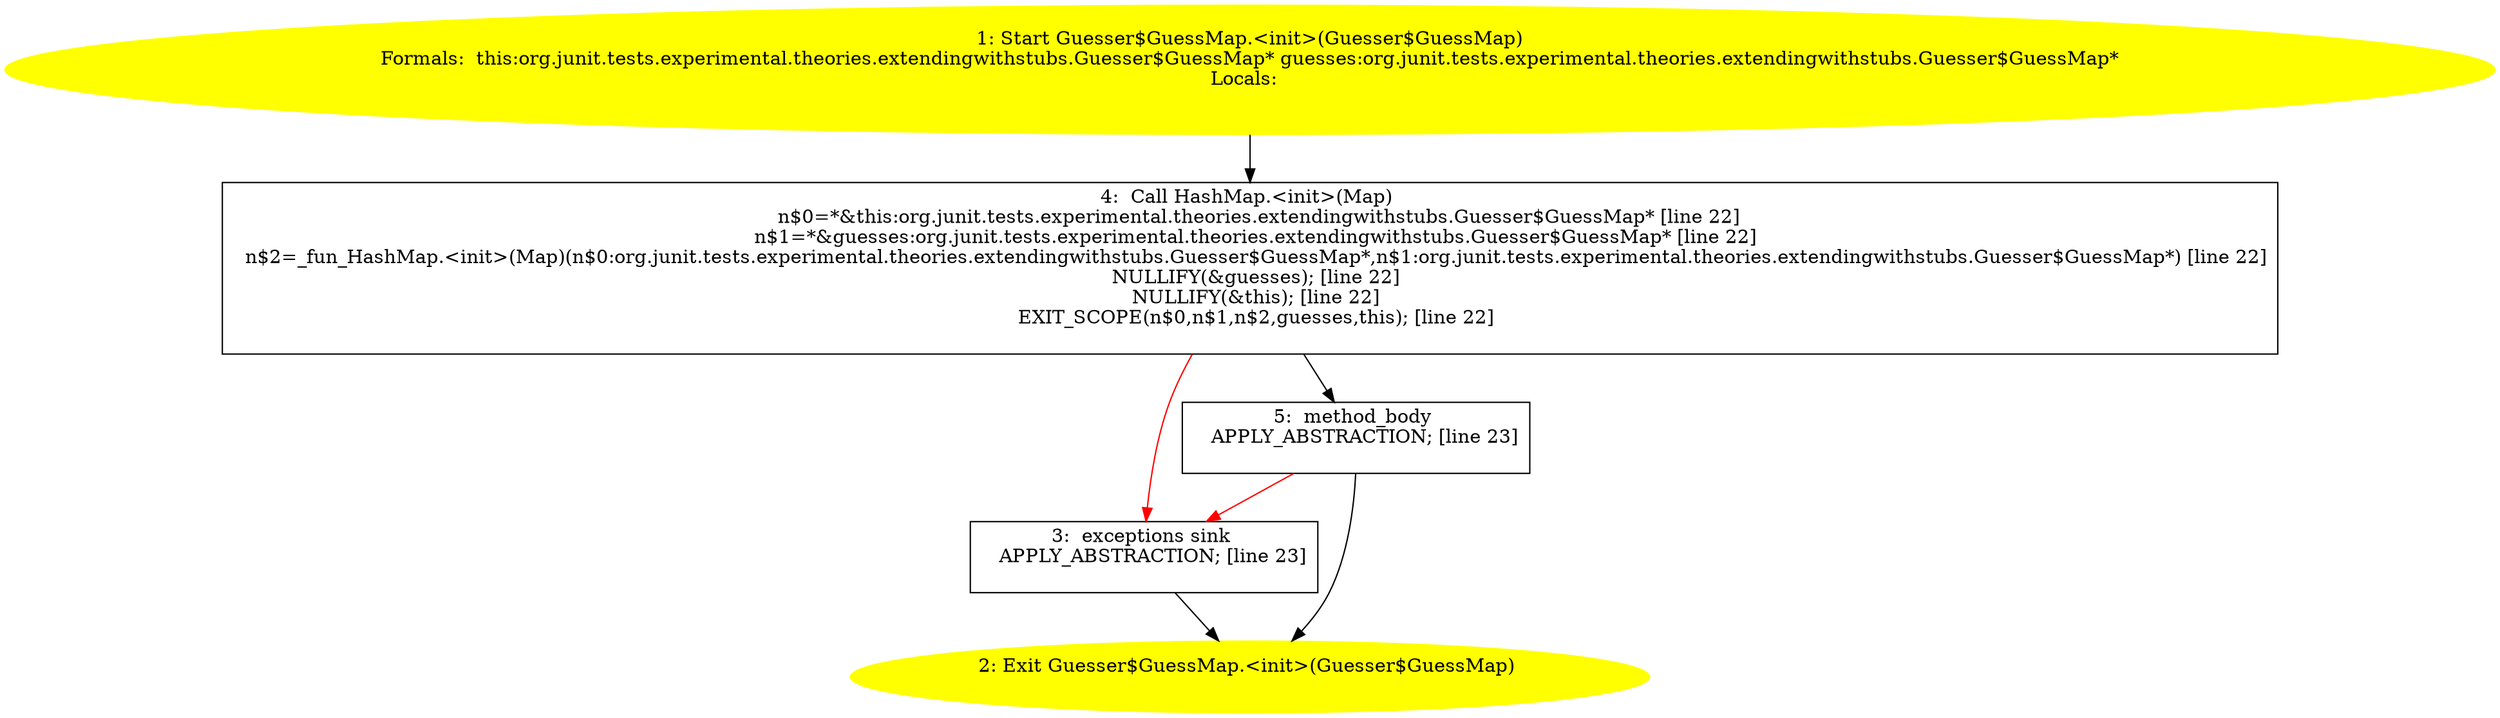 /* @generated */
digraph cfg {
"org.junit.tests.experimental.theories.extendingwithstubs.Guesser$GuessMap.<init>(org.junit.tests.exp.6cc45a7ce6b9fb8dff2f517eb2d3d741_1" [label="1: Start Guesser$GuessMap.<init>(Guesser$GuessMap)\nFormals:  this:org.junit.tests.experimental.theories.extendingwithstubs.Guesser$GuessMap* guesses:org.junit.tests.experimental.theories.extendingwithstubs.Guesser$GuessMap*\nLocals:  \n  " color=yellow style=filled]
	

	 "org.junit.tests.experimental.theories.extendingwithstubs.Guesser$GuessMap.<init>(org.junit.tests.exp.6cc45a7ce6b9fb8dff2f517eb2d3d741_1" -> "org.junit.tests.experimental.theories.extendingwithstubs.Guesser$GuessMap.<init>(org.junit.tests.exp.6cc45a7ce6b9fb8dff2f517eb2d3d741_4" ;
"org.junit.tests.experimental.theories.extendingwithstubs.Guesser$GuessMap.<init>(org.junit.tests.exp.6cc45a7ce6b9fb8dff2f517eb2d3d741_2" [label="2: Exit Guesser$GuessMap.<init>(Guesser$GuessMap) \n  " color=yellow style=filled]
	

"org.junit.tests.experimental.theories.extendingwithstubs.Guesser$GuessMap.<init>(org.junit.tests.exp.6cc45a7ce6b9fb8dff2f517eb2d3d741_3" [label="3:  exceptions sink \n   APPLY_ABSTRACTION; [line 23]\n " shape="box"]
	

	 "org.junit.tests.experimental.theories.extendingwithstubs.Guesser$GuessMap.<init>(org.junit.tests.exp.6cc45a7ce6b9fb8dff2f517eb2d3d741_3" -> "org.junit.tests.experimental.theories.extendingwithstubs.Guesser$GuessMap.<init>(org.junit.tests.exp.6cc45a7ce6b9fb8dff2f517eb2d3d741_2" ;
"org.junit.tests.experimental.theories.extendingwithstubs.Guesser$GuessMap.<init>(org.junit.tests.exp.6cc45a7ce6b9fb8dff2f517eb2d3d741_4" [label="4:  Call HashMap.<init>(Map) \n   n$0=*&this:org.junit.tests.experimental.theories.extendingwithstubs.Guesser$GuessMap* [line 22]\n  n$1=*&guesses:org.junit.tests.experimental.theories.extendingwithstubs.Guesser$GuessMap* [line 22]\n  n$2=_fun_HashMap.<init>(Map)(n$0:org.junit.tests.experimental.theories.extendingwithstubs.Guesser$GuessMap*,n$1:org.junit.tests.experimental.theories.extendingwithstubs.Guesser$GuessMap*) [line 22]\n  NULLIFY(&guesses); [line 22]\n  NULLIFY(&this); [line 22]\n  EXIT_SCOPE(n$0,n$1,n$2,guesses,this); [line 22]\n " shape="box"]
	

	 "org.junit.tests.experimental.theories.extendingwithstubs.Guesser$GuessMap.<init>(org.junit.tests.exp.6cc45a7ce6b9fb8dff2f517eb2d3d741_4" -> "org.junit.tests.experimental.theories.extendingwithstubs.Guesser$GuessMap.<init>(org.junit.tests.exp.6cc45a7ce6b9fb8dff2f517eb2d3d741_5" ;
	 "org.junit.tests.experimental.theories.extendingwithstubs.Guesser$GuessMap.<init>(org.junit.tests.exp.6cc45a7ce6b9fb8dff2f517eb2d3d741_4" -> "org.junit.tests.experimental.theories.extendingwithstubs.Guesser$GuessMap.<init>(org.junit.tests.exp.6cc45a7ce6b9fb8dff2f517eb2d3d741_3" [color="red" ];
"org.junit.tests.experimental.theories.extendingwithstubs.Guesser$GuessMap.<init>(org.junit.tests.exp.6cc45a7ce6b9fb8dff2f517eb2d3d741_5" [label="5:  method_body \n   APPLY_ABSTRACTION; [line 23]\n " shape="box"]
	

	 "org.junit.tests.experimental.theories.extendingwithstubs.Guesser$GuessMap.<init>(org.junit.tests.exp.6cc45a7ce6b9fb8dff2f517eb2d3d741_5" -> "org.junit.tests.experimental.theories.extendingwithstubs.Guesser$GuessMap.<init>(org.junit.tests.exp.6cc45a7ce6b9fb8dff2f517eb2d3d741_2" ;
	 "org.junit.tests.experimental.theories.extendingwithstubs.Guesser$GuessMap.<init>(org.junit.tests.exp.6cc45a7ce6b9fb8dff2f517eb2d3d741_5" -> "org.junit.tests.experimental.theories.extendingwithstubs.Guesser$GuessMap.<init>(org.junit.tests.exp.6cc45a7ce6b9fb8dff2f517eb2d3d741_3" [color="red" ];
}
